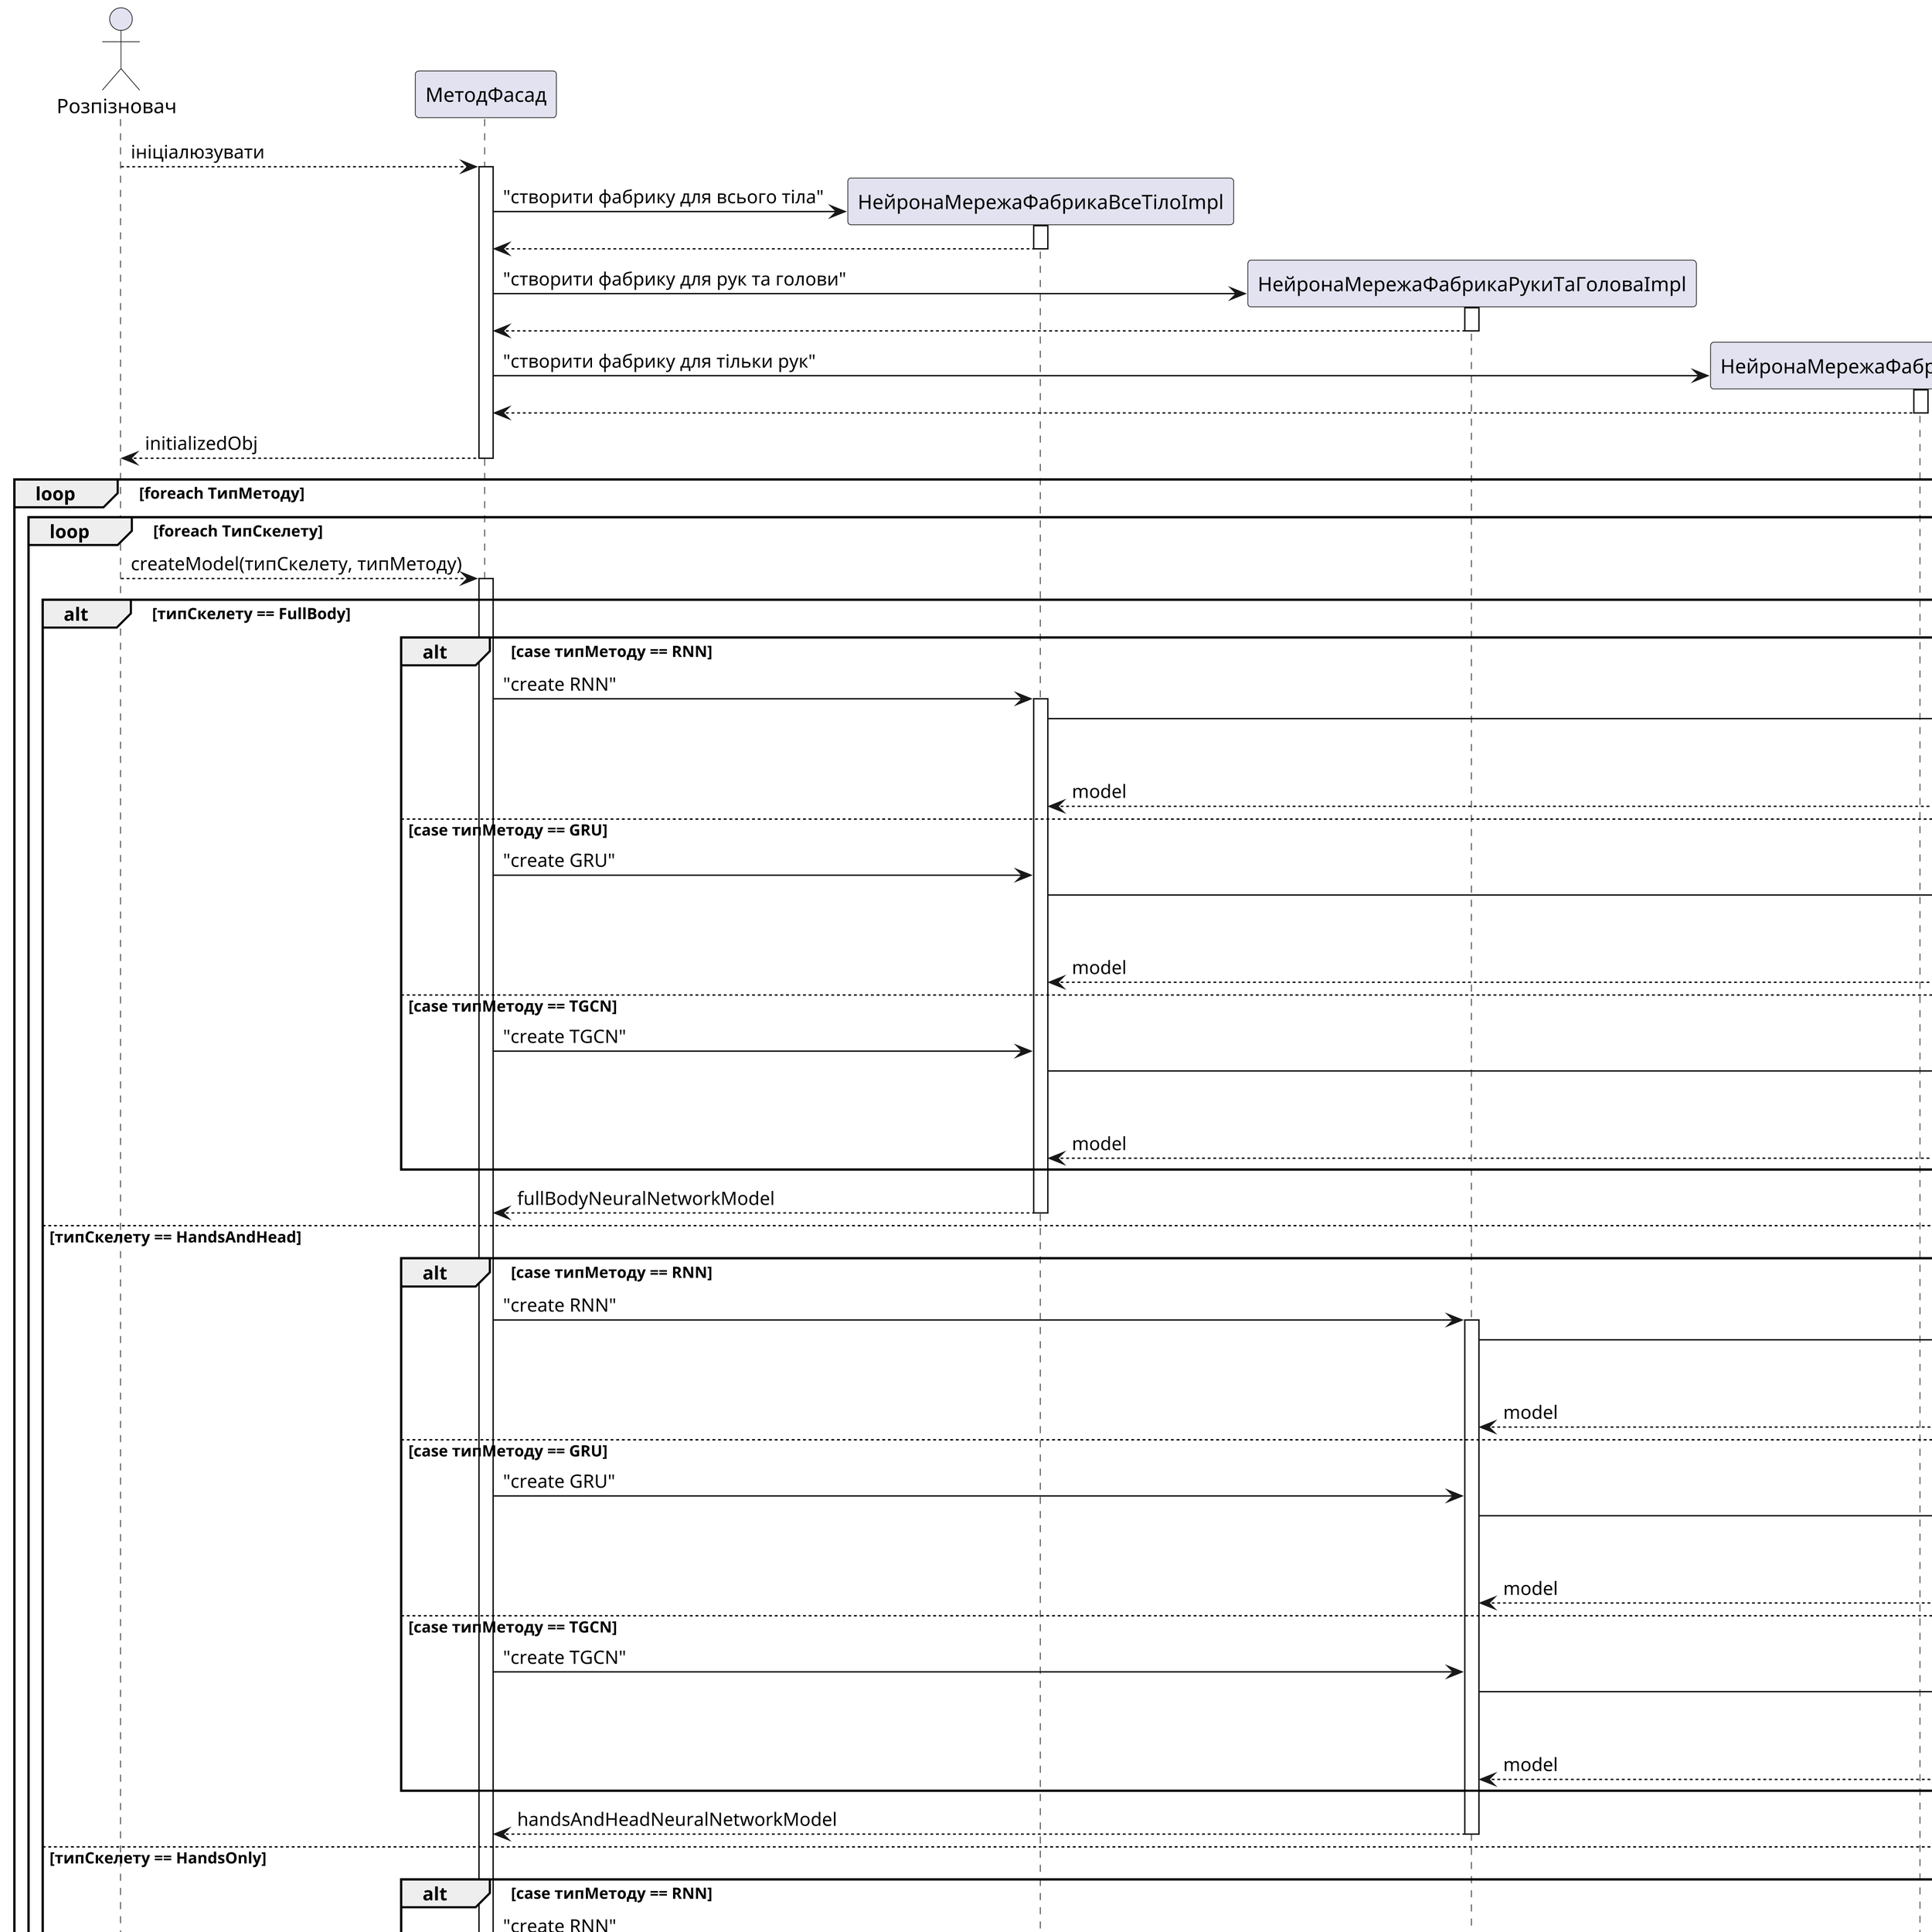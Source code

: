 @startuml
actor Розпізновач

scale 3

Розпізновач --> МетодФасад: ініціалюзувати
activate МетодФасад


create НейронаМережаФабрикаВсеТілоImpl
МетодФасад -> НейронаМережаФабрикаВсеТілоImpl: "створити фабрику для всього тіла"
activate НейронаМережаФабрикаВсеТілоImpl
return

create НейронаМережаФабрикаРукиТаГоловаImpl
МетодФасад -> НейронаМережаФабрикаРукиТаГоловаImpl:  "створити фабрику для рук та голови"
activate НейронаМережаФабрикаРукиТаГоловаImpl
return

create НейронаМережаФабрикаТількиРукиImpl
МетодФасад -> НейронаМережаФабрикаТількиРукиImpl: "створити фабрику для тільки рук"
activate НейронаМережаФабрикаТількиРукиImpl
return


return initializedObj

    loop foreach ТипМетоду
    loop foreach ТипСкелету
    Розпізновач --> МетодФасад:createModel(типСкелету, типМетоду)
    activate МетодФасад


    alt типСкелету == FullBody

        alt case типМетоду == RNN
            МетодФасад -> НейронаМережаФабрикаВсеТілоImpl: "create RNN"
            activate НейронаМережаФабрикаВсеТілоImpl
            create "rnn:НейроноМережевийМетод"
            НейронаМережаФабрикаВсеТілоImpl -> "rnn:НейроноМережевийМетод"
            activate "rnn:НейроноМережевийМетод"

            return model

        else case типМетоду == GRU
            МетодФасад -> НейронаМережаФабрикаВсеТілоImpl: "create GRU"
            create "gru:НейроноМережевийМетод"
            НейронаМережаФабрикаВсеТілоImpl -> "gru:НейроноМережевийМетод"
            activate "gru:НейроноМережевийМетод"
            return model
        else case типМетоду == TGCN
            МетодФасад -> НейронаМережаФабрикаВсеТілоImpl:  "create TGCN"
            create "tgcn:НейроноМережевийМетод"
            НейронаМережаФабрикаВсеТілоImpl -> "tgcn:НейроноМережевийМетод"
            activate "tgcn:НейроноМережевийМетод"
            return model
    end

    return fullBodyNeuralNetworkModel
    else типСкелету == HandsAndHead
        alt case типМетоду == RNN
            МетодФасад -> НейронаМережаФабрикаРукиТаГоловаImpl: "create RNN"
            activate НейронаМережаФабрикаРукиТаГоловаImpl
            create "rnn:НейроноМережевийМетод"
            НейронаМережаФабрикаРукиТаГоловаImpl -> "rnn:НейроноМережевийМетод"
            activate "rnn:НейроноМережевийМетод"
            return model

        else  case типМетоду == GRU
            МетодФасад -> НейронаМережаФабрикаРукиТаГоловаImpl: "create GRU"
            create "gru:НейроноМережевийМетод"
            НейронаМережаФабрикаРукиТаГоловаImpl -> "gru:НейроноМережевийМетод"
            activate "gru:НейроноМережевийМетод"
            return model
    else  case типМетоду == TGCN
        МетодФасад ->  НейронаМережаФабрикаРукиТаГоловаImpl: "create TGCN"
        create "tgcn:НейроноМережевийМетод"
        НейронаМережаФабрикаРукиТаГоловаImpl -> "tgcn:НейроноМережевийМетод"
        activate "tgcn:НейроноМережевийМетод"
        return model
    end
    return handsAndHeadNeuralNetworkModel
    else типСкелету == HandsOnly
        alt case типМетоду == RNN
            МетодФасад -> НейронаМережаФабрикаТількиРукиImpl: "create RNN"
            activate НейронаМережаФабрикаТількиРукиImpl
            create "rnn:НейроноМережевийМетод"
            НейронаМережаФабрикаТількиРукиImpl -> "rnn:НейроноМережевийМетод"
            activate "rnn:НейроноМережевийМетод"
            return model

        else  case типМетоду == GRU


            МетодФасад -> НейронаМережаФабрикаТількиРукиImpl:  "create GRU"
            create "gru:НейроноМережевийМетод"
            НейронаМережаФабрикаТількиРукиImpl -> "gru:НейроноМережевийМетод"
            activate "gru:НейроноМережевийМетод"
            return model
        else  case типМетоду == TGCN
            МетодФасад -> НейронаМережаФабрикаТількиРукиImpl: "create TGCN"
            create "tgcn:НейроноМережевийМетод"
            НейронаМережаФабрикаТількиРукиImpl -> "tgcn:НейроноМережевийМетод"
            activate "tgcn:НейроноМережевийМетод"
            return model
        end
        return тілкиРукиНейроноМережевийМетод
        return нейроноМережевийМетод

    end
    end
    end

@enduml